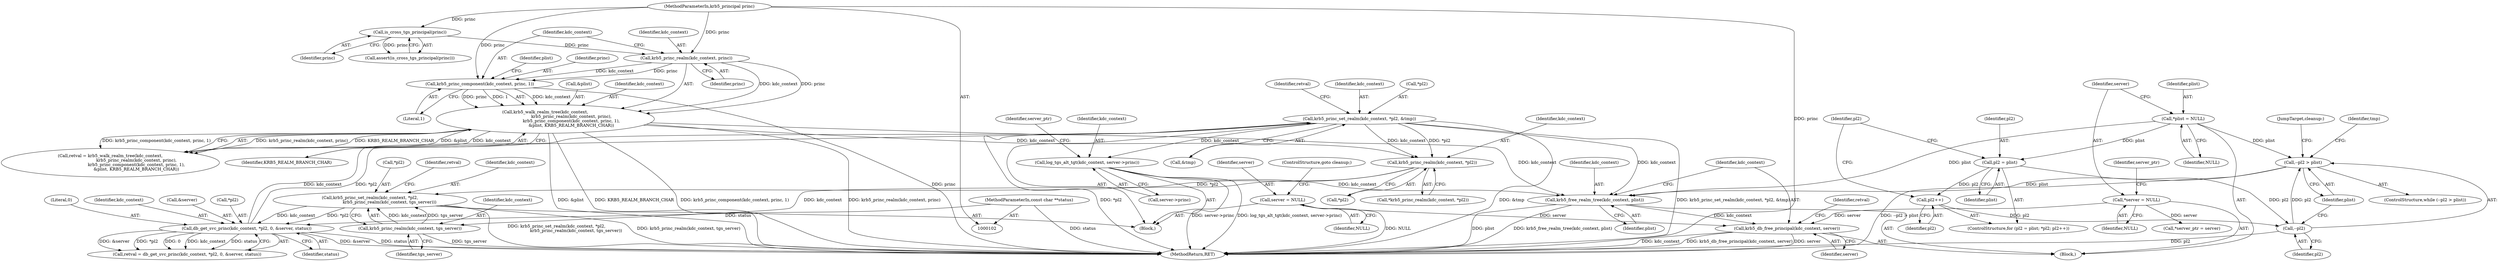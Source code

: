 digraph "0_krb5_4c023ba43c16396f0d199e2df1cfa59b88b62acc@API" {
"1000232" [label="(Call,krb5_db_free_principal(kdc_context, server))"];
"1000229" [label="(Call,krb5_free_realm_tree(kdc_context, plist))"];
"1000181" [label="(Call,krb5_princ_set_realm(kdc_context, *pl2, &tmp))"];
"1000173" [label="(Call,db_get_svc_princ(kdc_context, *pl2, 0, &server, status))"];
"1000164" [label="(Call,krb5_princ_set_realm(kdc_context, *pl2,\n                             krb5_princ_realm(kdc_context, tgs_server)))"];
"1000168" [label="(Call,krb5_princ_realm(kdc_context, tgs_server))"];
"1000160" [label="(Call,krb5_princ_realm(kdc_context, *pl2))"];
"1000129" [label="(Call,krb5_walk_realm_tree(kdc_context,\n                                       krb5_princ_realm(kdc_context, princ),\n                                       krb5_princ_component(kdc_context, princ, 1),\n                                       &plist, KRB5_REALM_BRANCH_CHAR))"];
"1000134" [label="(Call,krb5_princ_component(kdc_context, princ, 1))"];
"1000131" [label="(Call,krb5_princ_realm(kdc_context, princ))"];
"1000124" [label="(Call,is_cross_tgs_principal(princ))"];
"1000104" [label="(MethodParameterIn,krb5_principal princ)"];
"1000106" [label="(MethodParameterIn,const char **status)"];
"1000196" [label="(Call,log_tgs_alt_tgt(kdc_context, server->princ))"];
"1000152" [label="(Call,--pl2 > plist)"];
"1000153" [label="(Call,--pl2)"];
"1000144" [label="(Call,pl2 = plist)"];
"1000110" [label="(Call,*plist = NULL)"];
"1000149" [label="(Call,pl2++)"];
"1000116" [label="(Call,*server = NULL)"];
"1000205" [label="(Call,server = NULL)"];
"1000209" [label="(JumpTarget,cleanup:)"];
"1000116" [label="(Call,*server = NULL)"];
"1000173" [label="(Call,db_get_svc_princ(kdc_context, *pl2, 0, &server, status))"];
"1000133" [label="(Identifier,princ)"];
"1000161" [label="(Identifier,kdc_context)"];
"1000124" [label="(Call,is_cross_tgs_principal(princ))"];
"1000177" [label="(Literal,0)"];
"1000143" [label="(ControlStructure,for (pl2 = plist; *pl2; pl2++))"];
"1000156" [label="(Block,)"];
"1000137" [label="(Literal,1)"];
"1000168" [label="(Call,krb5_princ_realm(kdc_context, tgs_server))"];
"1000150" [label="(Identifier,pl2)"];
"1000134" [label="(Call,krb5_princ_component(kdc_context, princ, 1))"];
"1000118" [label="(Identifier,NULL)"];
"1000123" [label="(Call,assert(is_cross_tgs_principal(princ)))"];
"1000203" [label="(Identifier,server_ptr)"];
"1000152" [label="(Call,--pl2 > plist)"];
"1000166" [label="(Call,*pl2)"];
"1000125" [label="(Identifier,princ)"];
"1000155" [label="(Identifier,plist)"];
"1000182" [label="(Identifier,kdc_context)"];
"1000230" [label="(Identifier,kdc_context)"];
"1000174" [label="(Identifier,kdc_context)"];
"1000164" [label="(Call,krb5_princ_set_realm(kdc_context, *pl2,\n                             krb5_princ_realm(kdc_context, tgs_server)))"];
"1000159" [label="(Call,*krb5_princ_realm(kdc_context, *pl2))"];
"1000140" [label="(Identifier,KRB5_REALM_BRANCH_CHAR)"];
"1000198" [label="(Call,server->princ)"];
"1000110" [label="(Call,*plist = NULL)"];
"1000162" [label="(Call,*pl2)"];
"1000129" [label="(Call,krb5_walk_realm_tree(kdc_context,\n                                       krb5_princ_realm(kdc_context, princ),\n                                       krb5_princ_component(kdc_context, princ, 1),\n                                       &plist, KRB5_REALM_BRANCH_CHAR))"];
"1000171" [label="(Call,retval = db_get_svc_princ(kdc_context, *pl2, 0, &server, status))"];
"1000234" [label="(Identifier,server)"];
"1000138" [label="(Call,&plist)"];
"1000145" [label="(Identifier,pl2)"];
"1000183" [label="(Call,*pl2)"];
"1000127" [label="(Call,retval = krb5_walk_realm_tree(kdc_context,\n                                       krb5_princ_realm(kdc_context, princ),\n                                       krb5_princ_component(kdc_context, princ, 1),\n                                       &plist, KRB5_REALM_BRANCH_CHAR))"];
"1000178" [label="(Call,&server)"];
"1000130" [label="(Identifier,kdc_context)"];
"1000229" [label="(Call,krb5_free_realm_tree(kdc_context, plist))"];
"1000205" [label="(Call,server = NULL)"];
"1000197" [label="(Identifier,kdc_context)"];
"1000144" [label="(Call,pl2 = plist)"];
"1000236" [label="(Identifier,retval)"];
"1000201" [label="(Call,*server_ptr = server)"];
"1000117" [label="(Identifier,server)"];
"1000207" [label="(Identifier,NULL)"];
"1000189" [label="(Identifier,retval)"];
"1000233" [label="(Identifier,kdc_context)"];
"1000107" [label="(Block,)"];
"1000170" [label="(Identifier,tgs_server)"];
"1000135" [label="(Identifier,kdc_context)"];
"1000146" [label="(Identifier,plist)"];
"1000106" [label="(MethodParameterIn,const char **status)"];
"1000112" [label="(Identifier,NULL)"];
"1000111" [label="(Identifier,plist)"];
"1000121" [label="(Identifier,server_ptr)"];
"1000231" [label="(Identifier,plist)"];
"1000139" [label="(Identifier,plist)"];
"1000237" [label="(MethodReturn,RET)"];
"1000175" [label="(Call,*pl2)"];
"1000196" [label="(Call,log_tgs_alt_tgt(kdc_context, server->princ))"];
"1000158" [label="(Identifier,tmp)"];
"1000148" [label="(Identifier,pl2)"];
"1000180" [label="(Identifier,status)"];
"1000153" [label="(Call,--pl2)"];
"1000149" [label="(Call,pl2++)"];
"1000206" [label="(Identifier,server)"];
"1000132" [label="(Identifier,kdc_context)"];
"1000232" [label="(Call,krb5_db_free_principal(kdc_context, server))"];
"1000154" [label="(Identifier,pl2)"];
"1000208" [label="(ControlStructure,goto cleanup;)"];
"1000172" [label="(Identifier,retval)"];
"1000160" [label="(Call,krb5_princ_realm(kdc_context, *pl2))"];
"1000181" [label="(Call,krb5_princ_set_realm(kdc_context, *pl2, &tmp))"];
"1000131" [label="(Call,krb5_princ_realm(kdc_context, princ))"];
"1000104" [label="(MethodParameterIn,krb5_principal princ)"];
"1000185" [label="(Call,&tmp)"];
"1000151" [label="(ControlStructure,while (--pl2 > plist))"];
"1000169" [label="(Identifier,kdc_context)"];
"1000165" [label="(Identifier,kdc_context)"];
"1000136" [label="(Identifier,princ)"];
"1000232" -> "1000107"  [label="AST: "];
"1000232" -> "1000234"  [label="CFG: "];
"1000233" -> "1000232"  [label="AST: "];
"1000234" -> "1000232"  [label="AST: "];
"1000236" -> "1000232"  [label="CFG: "];
"1000232" -> "1000237"  [label="DDG: kdc_context"];
"1000232" -> "1000237"  [label="DDG: krb5_db_free_principal(kdc_context, server)"];
"1000232" -> "1000237"  [label="DDG: server"];
"1000229" -> "1000232"  [label="DDG: kdc_context"];
"1000116" -> "1000232"  [label="DDG: server"];
"1000205" -> "1000232"  [label="DDG: server"];
"1000229" -> "1000107"  [label="AST: "];
"1000229" -> "1000231"  [label="CFG: "];
"1000230" -> "1000229"  [label="AST: "];
"1000231" -> "1000229"  [label="AST: "];
"1000233" -> "1000229"  [label="CFG: "];
"1000229" -> "1000237"  [label="DDG: plist"];
"1000229" -> "1000237"  [label="DDG: krb5_free_realm_tree(kdc_context, plist)"];
"1000181" -> "1000229"  [label="DDG: kdc_context"];
"1000129" -> "1000229"  [label="DDG: kdc_context"];
"1000196" -> "1000229"  [label="DDG: kdc_context"];
"1000152" -> "1000229"  [label="DDG: plist"];
"1000110" -> "1000229"  [label="DDG: plist"];
"1000181" -> "1000156"  [label="AST: "];
"1000181" -> "1000185"  [label="CFG: "];
"1000182" -> "1000181"  [label="AST: "];
"1000183" -> "1000181"  [label="AST: "];
"1000185" -> "1000181"  [label="AST: "];
"1000189" -> "1000181"  [label="CFG: "];
"1000181" -> "1000237"  [label="DDG: &tmp"];
"1000181" -> "1000237"  [label="DDG: krb5_princ_set_realm(kdc_context, *pl2, &tmp)"];
"1000181" -> "1000237"  [label="DDG: *pl2"];
"1000181" -> "1000160"  [label="DDG: kdc_context"];
"1000181" -> "1000160"  [label="DDG: *pl2"];
"1000173" -> "1000181"  [label="DDG: kdc_context"];
"1000173" -> "1000181"  [label="DDG: *pl2"];
"1000181" -> "1000196"  [label="DDG: kdc_context"];
"1000173" -> "1000171"  [label="AST: "];
"1000173" -> "1000180"  [label="CFG: "];
"1000174" -> "1000173"  [label="AST: "];
"1000175" -> "1000173"  [label="AST: "];
"1000177" -> "1000173"  [label="AST: "];
"1000178" -> "1000173"  [label="AST: "];
"1000180" -> "1000173"  [label="AST: "];
"1000171" -> "1000173"  [label="CFG: "];
"1000173" -> "1000237"  [label="DDG: &server"];
"1000173" -> "1000237"  [label="DDG: status"];
"1000173" -> "1000171"  [label="DDG: &server"];
"1000173" -> "1000171"  [label="DDG: *pl2"];
"1000173" -> "1000171"  [label="DDG: 0"];
"1000173" -> "1000171"  [label="DDG: kdc_context"];
"1000173" -> "1000171"  [label="DDG: status"];
"1000164" -> "1000173"  [label="DDG: kdc_context"];
"1000164" -> "1000173"  [label="DDG: *pl2"];
"1000106" -> "1000173"  [label="DDG: status"];
"1000164" -> "1000156"  [label="AST: "];
"1000164" -> "1000168"  [label="CFG: "];
"1000165" -> "1000164"  [label="AST: "];
"1000166" -> "1000164"  [label="AST: "];
"1000168" -> "1000164"  [label="AST: "];
"1000172" -> "1000164"  [label="CFG: "];
"1000164" -> "1000237"  [label="DDG: krb5_princ_realm(kdc_context, tgs_server)"];
"1000164" -> "1000237"  [label="DDG: krb5_princ_set_realm(kdc_context, *pl2,\n                             krb5_princ_realm(kdc_context, tgs_server))"];
"1000168" -> "1000164"  [label="DDG: kdc_context"];
"1000168" -> "1000164"  [label="DDG: tgs_server"];
"1000160" -> "1000164"  [label="DDG: *pl2"];
"1000168" -> "1000170"  [label="CFG: "];
"1000169" -> "1000168"  [label="AST: "];
"1000170" -> "1000168"  [label="AST: "];
"1000168" -> "1000237"  [label="DDG: tgs_server"];
"1000160" -> "1000168"  [label="DDG: kdc_context"];
"1000160" -> "1000159"  [label="AST: "];
"1000160" -> "1000162"  [label="CFG: "];
"1000161" -> "1000160"  [label="AST: "];
"1000162" -> "1000160"  [label="AST: "];
"1000159" -> "1000160"  [label="CFG: "];
"1000129" -> "1000160"  [label="DDG: kdc_context"];
"1000129" -> "1000127"  [label="AST: "];
"1000129" -> "1000140"  [label="CFG: "];
"1000130" -> "1000129"  [label="AST: "];
"1000131" -> "1000129"  [label="AST: "];
"1000134" -> "1000129"  [label="AST: "];
"1000138" -> "1000129"  [label="AST: "];
"1000140" -> "1000129"  [label="AST: "];
"1000127" -> "1000129"  [label="CFG: "];
"1000129" -> "1000237"  [label="DDG: &plist"];
"1000129" -> "1000237"  [label="DDG: KRB5_REALM_BRANCH_CHAR"];
"1000129" -> "1000237"  [label="DDG: krb5_princ_component(kdc_context, princ, 1)"];
"1000129" -> "1000237"  [label="DDG: krb5_princ_realm(kdc_context, princ)"];
"1000129" -> "1000127"  [label="DDG: krb5_princ_realm(kdc_context, princ)"];
"1000129" -> "1000127"  [label="DDG: KRB5_REALM_BRANCH_CHAR"];
"1000129" -> "1000127"  [label="DDG: &plist"];
"1000129" -> "1000127"  [label="DDG: kdc_context"];
"1000129" -> "1000127"  [label="DDG: krb5_princ_component(kdc_context, princ, 1)"];
"1000134" -> "1000129"  [label="DDG: kdc_context"];
"1000134" -> "1000129"  [label="DDG: princ"];
"1000134" -> "1000129"  [label="DDG: 1"];
"1000131" -> "1000129"  [label="DDG: kdc_context"];
"1000131" -> "1000129"  [label="DDG: princ"];
"1000134" -> "1000137"  [label="CFG: "];
"1000135" -> "1000134"  [label="AST: "];
"1000136" -> "1000134"  [label="AST: "];
"1000137" -> "1000134"  [label="AST: "];
"1000139" -> "1000134"  [label="CFG: "];
"1000134" -> "1000237"  [label="DDG: princ"];
"1000131" -> "1000134"  [label="DDG: kdc_context"];
"1000131" -> "1000134"  [label="DDG: princ"];
"1000104" -> "1000134"  [label="DDG: princ"];
"1000131" -> "1000133"  [label="CFG: "];
"1000132" -> "1000131"  [label="AST: "];
"1000133" -> "1000131"  [label="AST: "];
"1000135" -> "1000131"  [label="CFG: "];
"1000124" -> "1000131"  [label="DDG: princ"];
"1000104" -> "1000131"  [label="DDG: princ"];
"1000124" -> "1000123"  [label="AST: "];
"1000124" -> "1000125"  [label="CFG: "];
"1000125" -> "1000124"  [label="AST: "];
"1000123" -> "1000124"  [label="CFG: "];
"1000124" -> "1000123"  [label="DDG: princ"];
"1000104" -> "1000124"  [label="DDG: princ"];
"1000104" -> "1000102"  [label="AST: "];
"1000104" -> "1000237"  [label="DDG: princ"];
"1000106" -> "1000102"  [label="AST: "];
"1000106" -> "1000237"  [label="DDG: status"];
"1000196" -> "1000156"  [label="AST: "];
"1000196" -> "1000198"  [label="CFG: "];
"1000197" -> "1000196"  [label="AST: "];
"1000198" -> "1000196"  [label="AST: "];
"1000203" -> "1000196"  [label="CFG: "];
"1000196" -> "1000237"  [label="DDG: log_tgs_alt_tgt(kdc_context, server->princ)"];
"1000196" -> "1000237"  [label="DDG: server->princ"];
"1000152" -> "1000151"  [label="AST: "];
"1000152" -> "1000155"  [label="CFG: "];
"1000153" -> "1000152"  [label="AST: "];
"1000155" -> "1000152"  [label="AST: "];
"1000158" -> "1000152"  [label="CFG: "];
"1000209" -> "1000152"  [label="CFG: "];
"1000152" -> "1000237"  [label="DDG: --pl2 > plist"];
"1000153" -> "1000152"  [label="DDG: pl2"];
"1000110" -> "1000152"  [label="DDG: plist"];
"1000153" -> "1000154"  [label="CFG: "];
"1000154" -> "1000153"  [label="AST: "];
"1000155" -> "1000153"  [label="CFG: "];
"1000153" -> "1000237"  [label="DDG: pl2"];
"1000144" -> "1000153"  [label="DDG: pl2"];
"1000149" -> "1000153"  [label="DDG: pl2"];
"1000144" -> "1000143"  [label="AST: "];
"1000144" -> "1000146"  [label="CFG: "];
"1000145" -> "1000144"  [label="AST: "];
"1000146" -> "1000144"  [label="AST: "];
"1000148" -> "1000144"  [label="CFG: "];
"1000110" -> "1000144"  [label="DDG: plist"];
"1000144" -> "1000149"  [label="DDG: pl2"];
"1000110" -> "1000107"  [label="AST: "];
"1000110" -> "1000112"  [label="CFG: "];
"1000111" -> "1000110"  [label="AST: "];
"1000112" -> "1000110"  [label="AST: "];
"1000117" -> "1000110"  [label="CFG: "];
"1000149" -> "1000143"  [label="AST: "];
"1000149" -> "1000150"  [label="CFG: "];
"1000150" -> "1000149"  [label="AST: "];
"1000148" -> "1000149"  [label="CFG: "];
"1000116" -> "1000107"  [label="AST: "];
"1000116" -> "1000118"  [label="CFG: "];
"1000117" -> "1000116"  [label="AST: "];
"1000118" -> "1000116"  [label="AST: "];
"1000121" -> "1000116"  [label="CFG: "];
"1000116" -> "1000201"  [label="DDG: server"];
"1000205" -> "1000156"  [label="AST: "];
"1000205" -> "1000207"  [label="CFG: "];
"1000206" -> "1000205"  [label="AST: "];
"1000207" -> "1000205"  [label="AST: "];
"1000208" -> "1000205"  [label="CFG: "];
"1000205" -> "1000237"  [label="DDG: NULL"];
}
